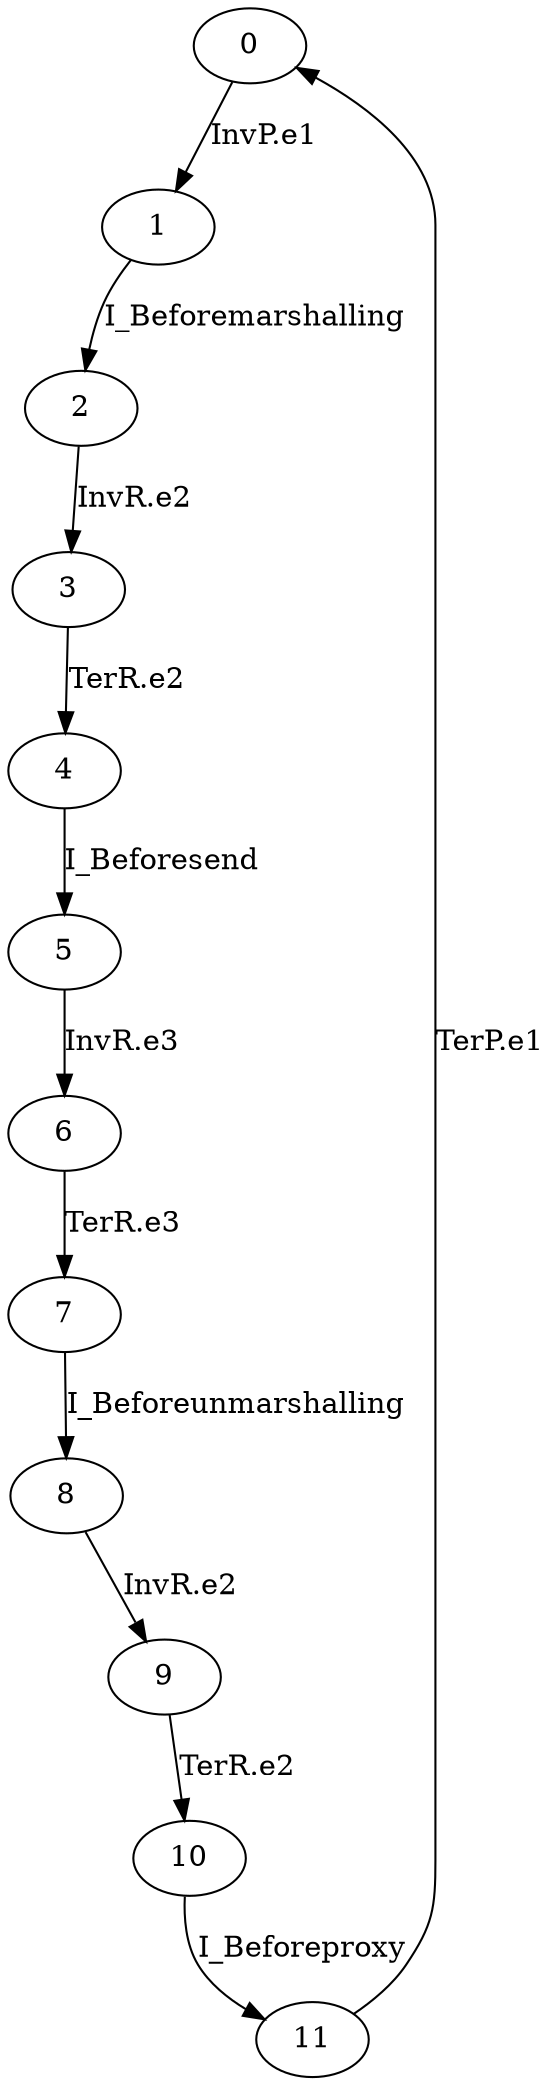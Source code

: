 digraph G {
  0 -> 1 [ label="InvP.e1" ];
  1 -> 2 [ label="I_Beforemarshalling" ];
  2 -> 3 [ label="InvR.e2" ];
  3 -> 4 [ label="TerR.e2" ];
  4 -> 5 [ label="I_Beforesend" ];
  5 -> 6 [ label="InvR.e3" ];
  6 -> 7 [ label="TerR.e3" ];
  7 -> 8 [ label="I_Beforeunmarshalling" ];
  8 -> 9 [ label="InvR.e2" ];
  9 -> 10 [ label="TerR.e2" ];
  10 -> 11 [ label="I_Beforeproxy" ];
  11 -> 0 [ label="TerP.e1" ];
}
